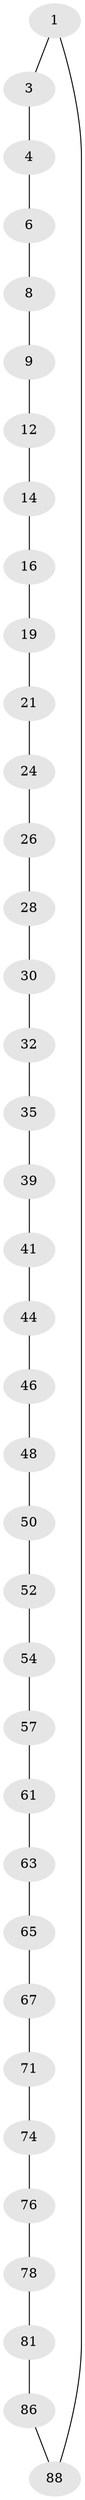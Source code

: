 // original degree distribution, {2: 1.0}
// Generated by graph-tools (version 1.1) at 2025/20/03/04/25 18:20:04]
// undirected, 37 vertices, 37 edges
graph export_dot {
graph [start="1"]
  node [color=gray90,style=filled];
  1 [super="+93+2"];
  3;
  4 [super="+5"];
  6 [super="+7"];
  8;
  9 [super="+10"];
  12 [super="+13"];
  14 [super="+15"];
  16 [super="+17"];
  19 [super="+20"];
  21 [super="+22"];
  24 [super="+25"];
  26 [super="+27"];
  28 [super="+29"];
  30 [super="+31"];
  32 [super="+33"];
  35 [super="+36"];
  39 [super="+40"];
  41 [super="+42"];
  44 [super="+45"];
  46 [super="+47"];
  48 [super="+49"];
  50 [super="+51"];
  52 [super="+53"];
  54 [super="+55"];
  57 [super="+58"];
  61 [super="+62"];
  63 [super="+64"];
  65 [super="+66"];
  67 [super="+68"];
  71 [super="+72"];
  74 [super="+75"];
  76 [super="+77"];
  78 [super="+79"];
  81 [super="+82"];
  86 [super="+87"];
  88 [super="+89"];
  1 -- 88;
  1 -- 3;
  3 -- 4;
  4 -- 6;
  6 -- 8;
  8 -- 9;
  9 -- 12;
  12 -- 14;
  14 -- 16;
  16 -- 19;
  19 -- 21;
  21 -- 24;
  24 -- 26;
  26 -- 28;
  28 -- 30;
  30 -- 32;
  32 -- 35;
  35 -- 39;
  39 -- 41;
  41 -- 44;
  44 -- 46;
  46 -- 48;
  48 -- 50;
  50 -- 52;
  52 -- 54;
  54 -- 57;
  57 -- 61;
  61 -- 63;
  63 -- 65;
  65 -- 67;
  67 -- 71;
  71 -- 74;
  74 -- 76;
  76 -- 78;
  78 -- 81;
  81 -- 86;
  86 -- 88;
}
